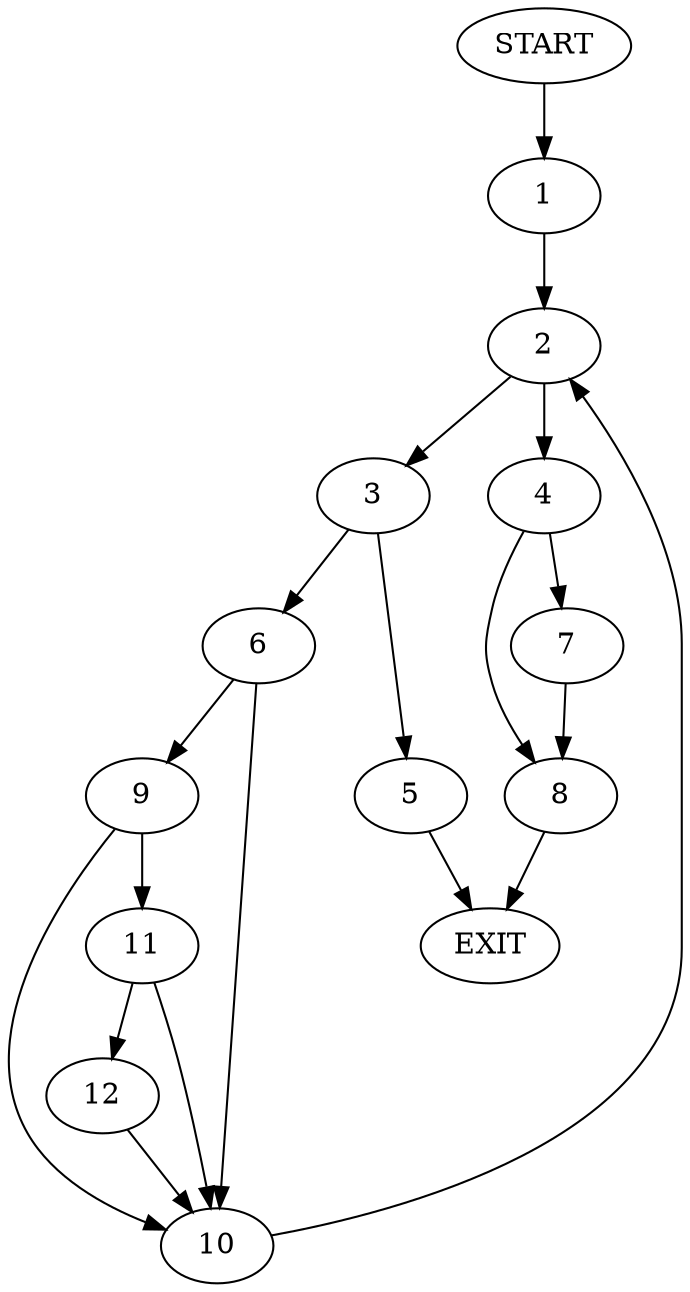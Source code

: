 digraph {
0 [label="START"]
13 [label="EXIT"]
0 -> 1
1 -> 2
2 -> 3
2 -> 4
3 -> 5
3 -> 6
4 -> 7
4 -> 8
5 -> 13
6 -> 9
6 -> 10
9 -> 11
9 -> 10
10 -> 2
11 -> 12
11 -> 10
12 -> 10
7 -> 8
8 -> 13
}

